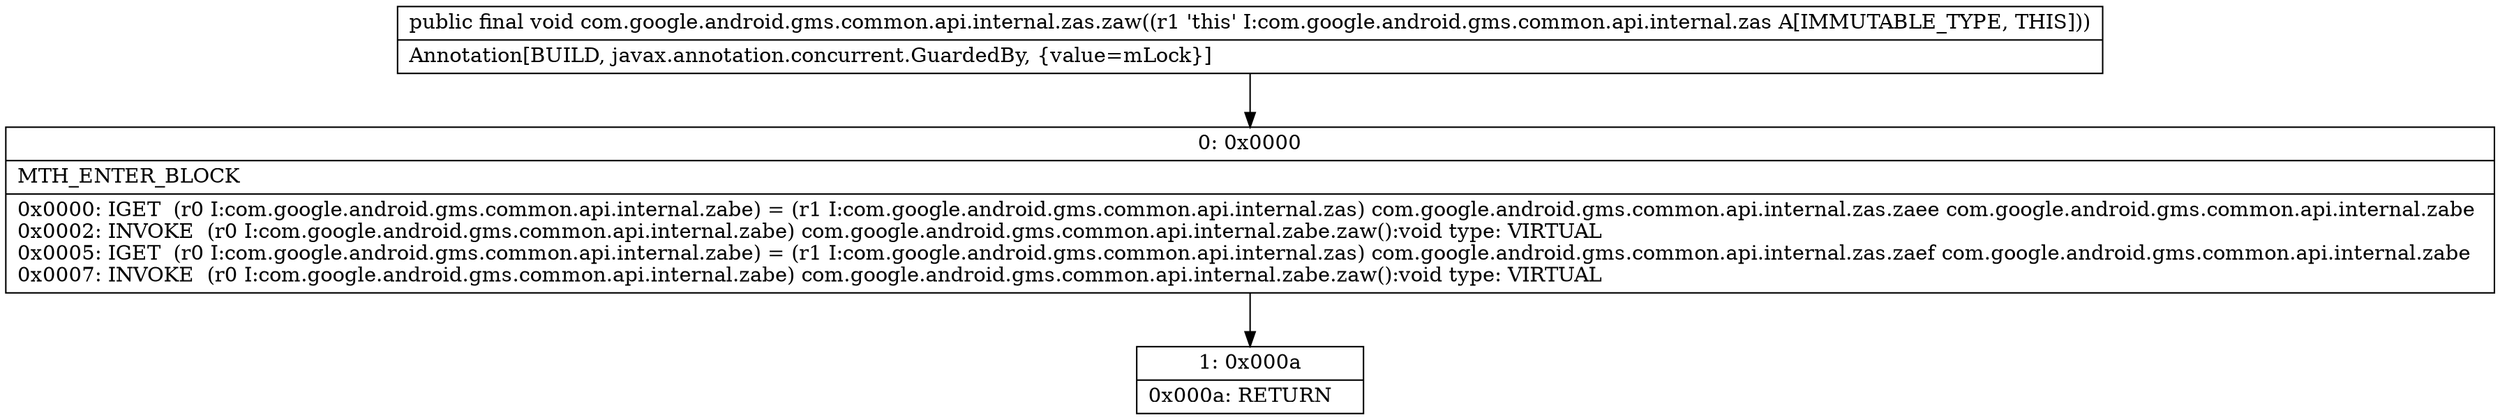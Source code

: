 digraph "CFG forcom.google.android.gms.common.api.internal.zas.zaw()V" {
Node_0 [shape=record,label="{0\:\ 0x0000|MTH_ENTER_BLOCK\l|0x0000: IGET  (r0 I:com.google.android.gms.common.api.internal.zabe) = (r1 I:com.google.android.gms.common.api.internal.zas) com.google.android.gms.common.api.internal.zas.zaee com.google.android.gms.common.api.internal.zabe \l0x0002: INVOKE  (r0 I:com.google.android.gms.common.api.internal.zabe) com.google.android.gms.common.api.internal.zabe.zaw():void type: VIRTUAL \l0x0005: IGET  (r0 I:com.google.android.gms.common.api.internal.zabe) = (r1 I:com.google.android.gms.common.api.internal.zas) com.google.android.gms.common.api.internal.zas.zaef com.google.android.gms.common.api.internal.zabe \l0x0007: INVOKE  (r0 I:com.google.android.gms.common.api.internal.zabe) com.google.android.gms.common.api.internal.zabe.zaw():void type: VIRTUAL \l}"];
Node_1 [shape=record,label="{1\:\ 0x000a|0x000a: RETURN   \l}"];
MethodNode[shape=record,label="{public final void com.google.android.gms.common.api.internal.zas.zaw((r1 'this' I:com.google.android.gms.common.api.internal.zas A[IMMUTABLE_TYPE, THIS]))  | Annotation[BUILD, javax.annotation.concurrent.GuardedBy, \{value=mLock\}]\l}"];
MethodNode -> Node_0;
Node_0 -> Node_1;
}

